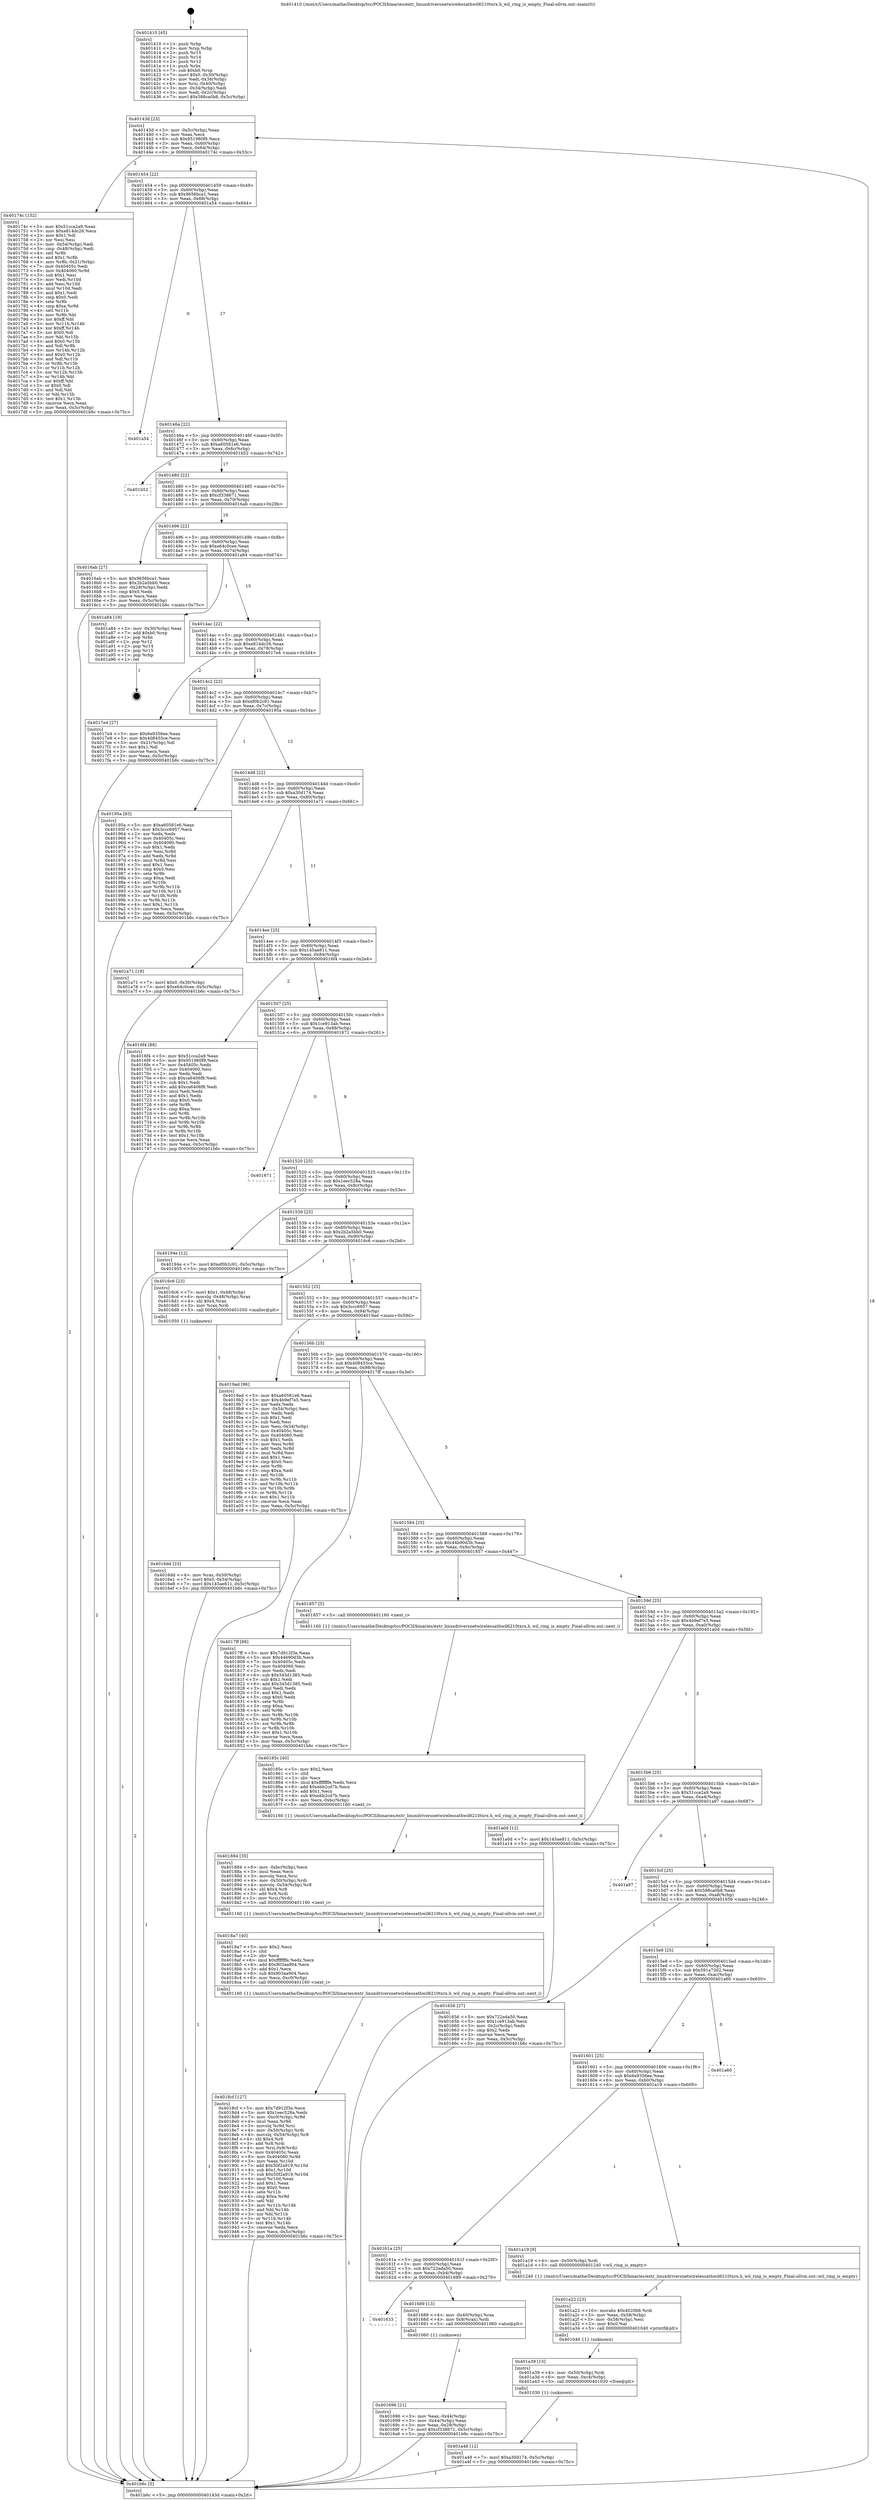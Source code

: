 digraph "0x401410" {
  label = "0x401410 (/mnt/c/Users/mathe/Desktop/tcc/POCII/binaries/extr_linuxdriversnetwirelessathwil6210txrx.h_wil_ring_is_empty_Final-ollvm.out::main(0))"
  labelloc = "t"
  node[shape=record]

  Entry [label="",width=0.3,height=0.3,shape=circle,fillcolor=black,style=filled]
  "0x40143d" [label="{
     0x40143d [23]\l
     | [instrs]\l
     &nbsp;&nbsp;0x40143d \<+3\>: mov -0x5c(%rbp),%eax\l
     &nbsp;&nbsp;0x401440 \<+2\>: mov %eax,%ecx\l
     &nbsp;&nbsp;0x401442 \<+6\>: sub $0x951980f9,%ecx\l
     &nbsp;&nbsp;0x401448 \<+3\>: mov %eax,-0x60(%rbp)\l
     &nbsp;&nbsp;0x40144b \<+3\>: mov %ecx,-0x64(%rbp)\l
     &nbsp;&nbsp;0x40144e \<+6\>: je 000000000040174c \<main+0x33c\>\l
  }"]
  "0x40174c" [label="{
     0x40174c [152]\l
     | [instrs]\l
     &nbsp;&nbsp;0x40174c \<+5\>: mov $0x51cca2a9,%eax\l
     &nbsp;&nbsp;0x401751 \<+5\>: mov $0xe814dc26,%ecx\l
     &nbsp;&nbsp;0x401756 \<+2\>: mov $0x1,%dl\l
     &nbsp;&nbsp;0x401758 \<+2\>: xor %esi,%esi\l
     &nbsp;&nbsp;0x40175a \<+3\>: mov -0x54(%rbp),%edi\l
     &nbsp;&nbsp;0x40175d \<+3\>: cmp -0x48(%rbp),%edi\l
     &nbsp;&nbsp;0x401760 \<+4\>: setl %r8b\l
     &nbsp;&nbsp;0x401764 \<+4\>: and $0x1,%r8b\l
     &nbsp;&nbsp;0x401768 \<+4\>: mov %r8b,-0x21(%rbp)\l
     &nbsp;&nbsp;0x40176c \<+7\>: mov 0x40405c,%edi\l
     &nbsp;&nbsp;0x401773 \<+8\>: mov 0x404060,%r9d\l
     &nbsp;&nbsp;0x40177b \<+3\>: sub $0x1,%esi\l
     &nbsp;&nbsp;0x40177e \<+3\>: mov %edi,%r10d\l
     &nbsp;&nbsp;0x401781 \<+3\>: add %esi,%r10d\l
     &nbsp;&nbsp;0x401784 \<+4\>: imul %r10d,%edi\l
     &nbsp;&nbsp;0x401788 \<+3\>: and $0x1,%edi\l
     &nbsp;&nbsp;0x40178b \<+3\>: cmp $0x0,%edi\l
     &nbsp;&nbsp;0x40178e \<+4\>: sete %r8b\l
     &nbsp;&nbsp;0x401792 \<+4\>: cmp $0xa,%r9d\l
     &nbsp;&nbsp;0x401796 \<+4\>: setl %r11b\l
     &nbsp;&nbsp;0x40179a \<+3\>: mov %r8b,%bl\l
     &nbsp;&nbsp;0x40179d \<+3\>: xor $0xff,%bl\l
     &nbsp;&nbsp;0x4017a0 \<+3\>: mov %r11b,%r14b\l
     &nbsp;&nbsp;0x4017a3 \<+4\>: xor $0xff,%r14b\l
     &nbsp;&nbsp;0x4017a7 \<+3\>: xor $0x0,%dl\l
     &nbsp;&nbsp;0x4017aa \<+3\>: mov %bl,%r15b\l
     &nbsp;&nbsp;0x4017ad \<+4\>: and $0x0,%r15b\l
     &nbsp;&nbsp;0x4017b1 \<+3\>: and %dl,%r8b\l
     &nbsp;&nbsp;0x4017b4 \<+3\>: mov %r14b,%r12b\l
     &nbsp;&nbsp;0x4017b7 \<+4\>: and $0x0,%r12b\l
     &nbsp;&nbsp;0x4017bb \<+3\>: and %dl,%r11b\l
     &nbsp;&nbsp;0x4017be \<+3\>: or %r8b,%r15b\l
     &nbsp;&nbsp;0x4017c1 \<+3\>: or %r11b,%r12b\l
     &nbsp;&nbsp;0x4017c4 \<+3\>: xor %r12b,%r15b\l
     &nbsp;&nbsp;0x4017c7 \<+3\>: or %r14b,%bl\l
     &nbsp;&nbsp;0x4017ca \<+3\>: xor $0xff,%bl\l
     &nbsp;&nbsp;0x4017cd \<+3\>: or $0x0,%dl\l
     &nbsp;&nbsp;0x4017d0 \<+2\>: and %dl,%bl\l
     &nbsp;&nbsp;0x4017d2 \<+3\>: or %bl,%r15b\l
     &nbsp;&nbsp;0x4017d5 \<+4\>: test $0x1,%r15b\l
     &nbsp;&nbsp;0x4017d9 \<+3\>: cmovne %ecx,%eax\l
     &nbsp;&nbsp;0x4017dc \<+3\>: mov %eax,-0x5c(%rbp)\l
     &nbsp;&nbsp;0x4017df \<+5\>: jmp 0000000000401b6c \<main+0x75c\>\l
  }"]
  "0x401454" [label="{
     0x401454 [22]\l
     | [instrs]\l
     &nbsp;&nbsp;0x401454 \<+5\>: jmp 0000000000401459 \<main+0x49\>\l
     &nbsp;&nbsp;0x401459 \<+3\>: mov -0x60(%rbp),%eax\l
     &nbsp;&nbsp;0x40145c \<+5\>: sub $0x9656bca1,%eax\l
     &nbsp;&nbsp;0x401461 \<+3\>: mov %eax,-0x68(%rbp)\l
     &nbsp;&nbsp;0x401464 \<+6\>: je 0000000000401a54 \<main+0x644\>\l
  }"]
  Exit [label="",width=0.3,height=0.3,shape=circle,fillcolor=black,style=filled,peripheries=2]
  "0x401a54" [label="{
     0x401a54\l
  }", style=dashed]
  "0x40146a" [label="{
     0x40146a [22]\l
     | [instrs]\l
     &nbsp;&nbsp;0x40146a \<+5\>: jmp 000000000040146f \<main+0x5f\>\l
     &nbsp;&nbsp;0x40146f \<+3\>: mov -0x60(%rbp),%eax\l
     &nbsp;&nbsp;0x401472 \<+5\>: sub $0xa60581e6,%eax\l
     &nbsp;&nbsp;0x401477 \<+3\>: mov %eax,-0x6c(%rbp)\l
     &nbsp;&nbsp;0x40147a \<+6\>: je 0000000000401b52 \<main+0x742\>\l
  }"]
  "0x401a48" [label="{
     0x401a48 [12]\l
     | [instrs]\l
     &nbsp;&nbsp;0x401a48 \<+7\>: movl $0xa30d174,-0x5c(%rbp)\l
     &nbsp;&nbsp;0x401a4f \<+5\>: jmp 0000000000401b6c \<main+0x75c\>\l
  }"]
  "0x401b52" [label="{
     0x401b52\l
  }", style=dashed]
  "0x401480" [label="{
     0x401480 [22]\l
     | [instrs]\l
     &nbsp;&nbsp;0x401480 \<+5\>: jmp 0000000000401485 \<main+0x75\>\l
     &nbsp;&nbsp;0x401485 \<+3\>: mov -0x60(%rbp),%eax\l
     &nbsp;&nbsp;0x401488 \<+5\>: sub $0xcf338671,%eax\l
     &nbsp;&nbsp;0x40148d \<+3\>: mov %eax,-0x70(%rbp)\l
     &nbsp;&nbsp;0x401490 \<+6\>: je 00000000004016ab \<main+0x29b\>\l
  }"]
  "0x401a39" [label="{
     0x401a39 [15]\l
     | [instrs]\l
     &nbsp;&nbsp;0x401a39 \<+4\>: mov -0x50(%rbp),%rdi\l
     &nbsp;&nbsp;0x401a3d \<+6\>: mov %eax,-0xc4(%rbp)\l
     &nbsp;&nbsp;0x401a43 \<+5\>: call 0000000000401030 \<free@plt\>\l
     | [calls]\l
     &nbsp;&nbsp;0x401030 \{1\} (unknown)\l
  }"]
  "0x4016ab" [label="{
     0x4016ab [27]\l
     | [instrs]\l
     &nbsp;&nbsp;0x4016ab \<+5\>: mov $0x9656bca1,%eax\l
     &nbsp;&nbsp;0x4016b0 \<+5\>: mov $0x2b2a5bb0,%ecx\l
     &nbsp;&nbsp;0x4016b5 \<+3\>: mov -0x28(%rbp),%edx\l
     &nbsp;&nbsp;0x4016b8 \<+3\>: cmp $0x0,%edx\l
     &nbsp;&nbsp;0x4016bb \<+3\>: cmove %ecx,%eax\l
     &nbsp;&nbsp;0x4016be \<+3\>: mov %eax,-0x5c(%rbp)\l
     &nbsp;&nbsp;0x4016c1 \<+5\>: jmp 0000000000401b6c \<main+0x75c\>\l
  }"]
  "0x401496" [label="{
     0x401496 [22]\l
     | [instrs]\l
     &nbsp;&nbsp;0x401496 \<+5\>: jmp 000000000040149b \<main+0x8b\>\l
     &nbsp;&nbsp;0x40149b \<+3\>: mov -0x60(%rbp),%eax\l
     &nbsp;&nbsp;0x40149e \<+5\>: sub $0xe64c0cee,%eax\l
     &nbsp;&nbsp;0x4014a3 \<+3\>: mov %eax,-0x74(%rbp)\l
     &nbsp;&nbsp;0x4014a6 \<+6\>: je 0000000000401a84 \<main+0x674\>\l
  }"]
  "0x401a22" [label="{
     0x401a22 [23]\l
     | [instrs]\l
     &nbsp;&nbsp;0x401a22 \<+10\>: movabs $0x4020b6,%rdi\l
     &nbsp;&nbsp;0x401a2c \<+3\>: mov %eax,-0x58(%rbp)\l
     &nbsp;&nbsp;0x401a2f \<+3\>: mov -0x58(%rbp),%esi\l
     &nbsp;&nbsp;0x401a32 \<+2\>: mov $0x0,%al\l
     &nbsp;&nbsp;0x401a34 \<+5\>: call 0000000000401040 \<printf@plt\>\l
     | [calls]\l
     &nbsp;&nbsp;0x401040 \{1\} (unknown)\l
  }"]
  "0x401a84" [label="{
     0x401a84 [19]\l
     | [instrs]\l
     &nbsp;&nbsp;0x401a84 \<+3\>: mov -0x30(%rbp),%eax\l
     &nbsp;&nbsp;0x401a87 \<+7\>: add $0xb0,%rsp\l
     &nbsp;&nbsp;0x401a8e \<+1\>: pop %rbx\l
     &nbsp;&nbsp;0x401a8f \<+2\>: pop %r12\l
     &nbsp;&nbsp;0x401a91 \<+2\>: pop %r14\l
     &nbsp;&nbsp;0x401a93 \<+2\>: pop %r15\l
     &nbsp;&nbsp;0x401a95 \<+1\>: pop %rbp\l
     &nbsp;&nbsp;0x401a96 \<+1\>: ret\l
  }"]
  "0x4014ac" [label="{
     0x4014ac [22]\l
     | [instrs]\l
     &nbsp;&nbsp;0x4014ac \<+5\>: jmp 00000000004014b1 \<main+0xa1\>\l
     &nbsp;&nbsp;0x4014b1 \<+3\>: mov -0x60(%rbp),%eax\l
     &nbsp;&nbsp;0x4014b4 \<+5\>: sub $0xe814dc26,%eax\l
     &nbsp;&nbsp;0x4014b9 \<+3\>: mov %eax,-0x78(%rbp)\l
     &nbsp;&nbsp;0x4014bc \<+6\>: je 00000000004017e4 \<main+0x3d4\>\l
  }"]
  "0x4018cf" [label="{
     0x4018cf [127]\l
     | [instrs]\l
     &nbsp;&nbsp;0x4018cf \<+5\>: mov $0x7d912f3e,%ecx\l
     &nbsp;&nbsp;0x4018d4 \<+5\>: mov $0x1eec528a,%edx\l
     &nbsp;&nbsp;0x4018d9 \<+7\>: mov -0xc0(%rbp),%r9d\l
     &nbsp;&nbsp;0x4018e0 \<+4\>: imul %eax,%r9d\l
     &nbsp;&nbsp;0x4018e4 \<+3\>: movslq %r9d,%rsi\l
     &nbsp;&nbsp;0x4018e7 \<+4\>: mov -0x50(%rbp),%rdi\l
     &nbsp;&nbsp;0x4018eb \<+4\>: movslq -0x54(%rbp),%r8\l
     &nbsp;&nbsp;0x4018ef \<+4\>: shl $0x4,%r8\l
     &nbsp;&nbsp;0x4018f3 \<+3\>: add %r8,%rdi\l
     &nbsp;&nbsp;0x4018f6 \<+4\>: mov %rsi,0x8(%rdi)\l
     &nbsp;&nbsp;0x4018fa \<+7\>: mov 0x40405c,%eax\l
     &nbsp;&nbsp;0x401901 \<+8\>: mov 0x404060,%r9d\l
     &nbsp;&nbsp;0x401909 \<+3\>: mov %eax,%r10d\l
     &nbsp;&nbsp;0x40190c \<+7\>: add $0x50f2a919,%r10d\l
     &nbsp;&nbsp;0x401913 \<+4\>: sub $0x1,%r10d\l
     &nbsp;&nbsp;0x401917 \<+7\>: sub $0x50f2a919,%r10d\l
     &nbsp;&nbsp;0x40191e \<+4\>: imul %r10d,%eax\l
     &nbsp;&nbsp;0x401922 \<+3\>: and $0x1,%eax\l
     &nbsp;&nbsp;0x401925 \<+3\>: cmp $0x0,%eax\l
     &nbsp;&nbsp;0x401928 \<+4\>: sete %r11b\l
     &nbsp;&nbsp;0x40192c \<+4\>: cmp $0xa,%r9d\l
     &nbsp;&nbsp;0x401930 \<+3\>: setl %bl\l
     &nbsp;&nbsp;0x401933 \<+3\>: mov %r11b,%r14b\l
     &nbsp;&nbsp;0x401936 \<+3\>: and %bl,%r14b\l
     &nbsp;&nbsp;0x401939 \<+3\>: xor %bl,%r11b\l
     &nbsp;&nbsp;0x40193c \<+3\>: or %r11b,%r14b\l
     &nbsp;&nbsp;0x40193f \<+4\>: test $0x1,%r14b\l
     &nbsp;&nbsp;0x401943 \<+3\>: cmovne %edx,%ecx\l
     &nbsp;&nbsp;0x401946 \<+3\>: mov %ecx,-0x5c(%rbp)\l
     &nbsp;&nbsp;0x401949 \<+5\>: jmp 0000000000401b6c \<main+0x75c\>\l
  }"]
  "0x4017e4" [label="{
     0x4017e4 [27]\l
     | [instrs]\l
     &nbsp;&nbsp;0x4017e4 \<+5\>: mov $0x6e9356ee,%eax\l
     &nbsp;&nbsp;0x4017e9 \<+5\>: mov $0x408455ce,%ecx\l
     &nbsp;&nbsp;0x4017ee \<+3\>: mov -0x21(%rbp),%dl\l
     &nbsp;&nbsp;0x4017f1 \<+3\>: test $0x1,%dl\l
     &nbsp;&nbsp;0x4017f4 \<+3\>: cmovne %ecx,%eax\l
     &nbsp;&nbsp;0x4017f7 \<+3\>: mov %eax,-0x5c(%rbp)\l
     &nbsp;&nbsp;0x4017fa \<+5\>: jmp 0000000000401b6c \<main+0x75c\>\l
  }"]
  "0x4014c2" [label="{
     0x4014c2 [22]\l
     | [instrs]\l
     &nbsp;&nbsp;0x4014c2 \<+5\>: jmp 00000000004014c7 \<main+0xb7\>\l
     &nbsp;&nbsp;0x4014c7 \<+3\>: mov -0x60(%rbp),%eax\l
     &nbsp;&nbsp;0x4014ca \<+5\>: sub $0xef0b2c91,%eax\l
     &nbsp;&nbsp;0x4014cf \<+3\>: mov %eax,-0x7c(%rbp)\l
     &nbsp;&nbsp;0x4014d2 \<+6\>: je 000000000040195a \<main+0x54a\>\l
  }"]
  "0x4018a7" [label="{
     0x4018a7 [40]\l
     | [instrs]\l
     &nbsp;&nbsp;0x4018a7 \<+5\>: mov $0x2,%ecx\l
     &nbsp;&nbsp;0x4018ac \<+1\>: cltd\l
     &nbsp;&nbsp;0x4018ad \<+2\>: idiv %ecx\l
     &nbsp;&nbsp;0x4018af \<+6\>: imul $0xfffffffe,%edx,%ecx\l
     &nbsp;&nbsp;0x4018b5 \<+6\>: add $0x903aa904,%ecx\l
     &nbsp;&nbsp;0x4018bb \<+3\>: add $0x1,%ecx\l
     &nbsp;&nbsp;0x4018be \<+6\>: sub $0x903aa904,%ecx\l
     &nbsp;&nbsp;0x4018c4 \<+6\>: mov %ecx,-0xc0(%rbp)\l
     &nbsp;&nbsp;0x4018ca \<+5\>: call 0000000000401160 \<next_i\>\l
     | [calls]\l
     &nbsp;&nbsp;0x401160 \{1\} (/mnt/c/Users/mathe/Desktop/tcc/POCII/binaries/extr_linuxdriversnetwirelessathwil6210txrx.h_wil_ring_is_empty_Final-ollvm.out::next_i)\l
  }"]
  "0x40195a" [label="{
     0x40195a [83]\l
     | [instrs]\l
     &nbsp;&nbsp;0x40195a \<+5\>: mov $0xa60581e6,%eax\l
     &nbsp;&nbsp;0x40195f \<+5\>: mov $0x3ccc6957,%ecx\l
     &nbsp;&nbsp;0x401964 \<+2\>: xor %edx,%edx\l
     &nbsp;&nbsp;0x401966 \<+7\>: mov 0x40405c,%esi\l
     &nbsp;&nbsp;0x40196d \<+7\>: mov 0x404060,%edi\l
     &nbsp;&nbsp;0x401974 \<+3\>: sub $0x1,%edx\l
     &nbsp;&nbsp;0x401977 \<+3\>: mov %esi,%r8d\l
     &nbsp;&nbsp;0x40197a \<+3\>: add %edx,%r8d\l
     &nbsp;&nbsp;0x40197d \<+4\>: imul %r8d,%esi\l
     &nbsp;&nbsp;0x401981 \<+3\>: and $0x1,%esi\l
     &nbsp;&nbsp;0x401984 \<+3\>: cmp $0x0,%esi\l
     &nbsp;&nbsp;0x401987 \<+4\>: sete %r9b\l
     &nbsp;&nbsp;0x40198b \<+3\>: cmp $0xa,%edi\l
     &nbsp;&nbsp;0x40198e \<+4\>: setl %r10b\l
     &nbsp;&nbsp;0x401992 \<+3\>: mov %r9b,%r11b\l
     &nbsp;&nbsp;0x401995 \<+3\>: and %r10b,%r11b\l
     &nbsp;&nbsp;0x401998 \<+3\>: xor %r10b,%r9b\l
     &nbsp;&nbsp;0x40199b \<+3\>: or %r9b,%r11b\l
     &nbsp;&nbsp;0x40199e \<+4\>: test $0x1,%r11b\l
     &nbsp;&nbsp;0x4019a2 \<+3\>: cmovne %ecx,%eax\l
     &nbsp;&nbsp;0x4019a5 \<+3\>: mov %eax,-0x5c(%rbp)\l
     &nbsp;&nbsp;0x4019a8 \<+5\>: jmp 0000000000401b6c \<main+0x75c\>\l
  }"]
  "0x4014d8" [label="{
     0x4014d8 [22]\l
     | [instrs]\l
     &nbsp;&nbsp;0x4014d8 \<+5\>: jmp 00000000004014dd \<main+0xcd\>\l
     &nbsp;&nbsp;0x4014dd \<+3\>: mov -0x60(%rbp),%eax\l
     &nbsp;&nbsp;0x4014e0 \<+5\>: sub $0xa30d174,%eax\l
     &nbsp;&nbsp;0x4014e5 \<+3\>: mov %eax,-0x80(%rbp)\l
     &nbsp;&nbsp;0x4014e8 \<+6\>: je 0000000000401a71 \<main+0x661\>\l
  }"]
  "0x401884" [label="{
     0x401884 [35]\l
     | [instrs]\l
     &nbsp;&nbsp;0x401884 \<+6\>: mov -0xbc(%rbp),%ecx\l
     &nbsp;&nbsp;0x40188a \<+3\>: imul %eax,%ecx\l
     &nbsp;&nbsp;0x40188d \<+3\>: movslq %ecx,%rsi\l
     &nbsp;&nbsp;0x401890 \<+4\>: mov -0x50(%rbp),%rdi\l
     &nbsp;&nbsp;0x401894 \<+4\>: movslq -0x54(%rbp),%r8\l
     &nbsp;&nbsp;0x401898 \<+4\>: shl $0x4,%r8\l
     &nbsp;&nbsp;0x40189c \<+3\>: add %r8,%rdi\l
     &nbsp;&nbsp;0x40189f \<+3\>: mov %rsi,(%rdi)\l
     &nbsp;&nbsp;0x4018a2 \<+5\>: call 0000000000401160 \<next_i\>\l
     | [calls]\l
     &nbsp;&nbsp;0x401160 \{1\} (/mnt/c/Users/mathe/Desktop/tcc/POCII/binaries/extr_linuxdriversnetwirelessathwil6210txrx.h_wil_ring_is_empty_Final-ollvm.out::next_i)\l
  }"]
  "0x401a71" [label="{
     0x401a71 [19]\l
     | [instrs]\l
     &nbsp;&nbsp;0x401a71 \<+7\>: movl $0x0,-0x30(%rbp)\l
     &nbsp;&nbsp;0x401a78 \<+7\>: movl $0xe64c0cee,-0x5c(%rbp)\l
     &nbsp;&nbsp;0x401a7f \<+5\>: jmp 0000000000401b6c \<main+0x75c\>\l
  }"]
  "0x4014ee" [label="{
     0x4014ee [25]\l
     | [instrs]\l
     &nbsp;&nbsp;0x4014ee \<+5\>: jmp 00000000004014f3 \<main+0xe3\>\l
     &nbsp;&nbsp;0x4014f3 \<+3\>: mov -0x60(%rbp),%eax\l
     &nbsp;&nbsp;0x4014f6 \<+5\>: sub $0x145ae811,%eax\l
     &nbsp;&nbsp;0x4014fb \<+6\>: mov %eax,-0x84(%rbp)\l
     &nbsp;&nbsp;0x401501 \<+6\>: je 00000000004016f4 \<main+0x2e4\>\l
  }"]
  "0x40185c" [label="{
     0x40185c [40]\l
     | [instrs]\l
     &nbsp;&nbsp;0x40185c \<+5\>: mov $0x2,%ecx\l
     &nbsp;&nbsp;0x401861 \<+1\>: cltd\l
     &nbsp;&nbsp;0x401862 \<+2\>: idiv %ecx\l
     &nbsp;&nbsp;0x401864 \<+6\>: imul $0xfffffffe,%edx,%ecx\l
     &nbsp;&nbsp;0x40186a \<+6\>: add $0xebb2cd7b,%ecx\l
     &nbsp;&nbsp;0x401870 \<+3\>: add $0x1,%ecx\l
     &nbsp;&nbsp;0x401873 \<+6\>: sub $0xebb2cd7b,%ecx\l
     &nbsp;&nbsp;0x401879 \<+6\>: mov %ecx,-0xbc(%rbp)\l
     &nbsp;&nbsp;0x40187f \<+5\>: call 0000000000401160 \<next_i\>\l
     | [calls]\l
     &nbsp;&nbsp;0x401160 \{1\} (/mnt/c/Users/mathe/Desktop/tcc/POCII/binaries/extr_linuxdriversnetwirelessathwil6210txrx.h_wil_ring_is_empty_Final-ollvm.out::next_i)\l
  }"]
  "0x4016f4" [label="{
     0x4016f4 [88]\l
     | [instrs]\l
     &nbsp;&nbsp;0x4016f4 \<+5\>: mov $0x51cca2a9,%eax\l
     &nbsp;&nbsp;0x4016f9 \<+5\>: mov $0x951980f9,%ecx\l
     &nbsp;&nbsp;0x4016fe \<+7\>: mov 0x40405c,%edx\l
     &nbsp;&nbsp;0x401705 \<+7\>: mov 0x404060,%esi\l
     &nbsp;&nbsp;0x40170c \<+2\>: mov %edx,%edi\l
     &nbsp;&nbsp;0x40170e \<+6\>: sub $0xca6406f8,%edi\l
     &nbsp;&nbsp;0x401714 \<+3\>: sub $0x1,%edi\l
     &nbsp;&nbsp;0x401717 \<+6\>: add $0xca6406f8,%edi\l
     &nbsp;&nbsp;0x40171d \<+3\>: imul %edi,%edx\l
     &nbsp;&nbsp;0x401720 \<+3\>: and $0x1,%edx\l
     &nbsp;&nbsp;0x401723 \<+3\>: cmp $0x0,%edx\l
     &nbsp;&nbsp;0x401726 \<+4\>: sete %r8b\l
     &nbsp;&nbsp;0x40172a \<+3\>: cmp $0xa,%esi\l
     &nbsp;&nbsp;0x40172d \<+4\>: setl %r9b\l
     &nbsp;&nbsp;0x401731 \<+3\>: mov %r8b,%r10b\l
     &nbsp;&nbsp;0x401734 \<+3\>: and %r9b,%r10b\l
     &nbsp;&nbsp;0x401737 \<+3\>: xor %r9b,%r8b\l
     &nbsp;&nbsp;0x40173a \<+3\>: or %r8b,%r10b\l
     &nbsp;&nbsp;0x40173d \<+4\>: test $0x1,%r10b\l
     &nbsp;&nbsp;0x401741 \<+3\>: cmovne %ecx,%eax\l
     &nbsp;&nbsp;0x401744 \<+3\>: mov %eax,-0x5c(%rbp)\l
     &nbsp;&nbsp;0x401747 \<+5\>: jmp 0000000000401b6c \<main+0x75c\>\l
  }"]
  "0x401507" [label="{
     0x401507 [25]\l
     | [instrs]\l
     &nbsp;&nbsp;0x401507 \<+5\>: jmp 000000000040150c \<main+0xfc\>\l
     &nbsp;&nbsp;0x40150c \<+3\>: mov -0x60(%rbp),%eax\l
     &nbsp;&nbsp;0x40150f \<+5\>: sub $0x1ce913ab,%eax\l
     &nbsp;&nbsp;0x401514 \<+6\>: mov %eax,-0x88(%rbp)\l
     &nbsp;&nbsp;0x40151a \<+6\>: je 0000000000401671 \<main+0x261\>\l
  }"]
  "0x4016dd" [label="{
     0x4016dd [23]\l
     | [instrs]\l
     &nbsp;&nbsp;0x4016dd \<+4\>: mov %rax,-0x50(%rbp)\l
     &nbsp;&nbsp;0x4016e1 \<+7\>: movl $0x0,-0x54(%rbp)\l
     &nbsp;&nbsp;0x4016e8 \<+7\>: movl $0x145ae811,-0x5c(%rbp)\l
     &nbsp;&nbsp;0x4016ef \<+5\>: jmp 0000000000401b6c \<main+0x75c\>\l
  }"]
  "0x401671" [label="{
     0x401671\l
  }", style=dashed]
  "0x401520" [label="{
     0x401520 [25]\l
     | [instrs]\l
     &nbsp;&nbsp;0x401520 \<+5\>: jmp 0000000000401525 \<main+0x115\>\l
     &nbsp;&nbsp;0x401525 \<+3\>: mov -0x60(%rbp),%eax\l
     &nbsp;&nbsp;0x401528 \<+5\>: sub $0x1eec528a,%eax\l
     &nbsp;&nbsp;0x40152d \<+6\>: mov %eax,-0x8c(%rbp)\l
     &nbsp;&nbsp;0x401533 \<+6\>: je 000000000040194e \<main+0x53e\>\l
  }"]
  "0x401696" [label="{
     0x401696 [21]\l
     | [instrs]\l
     &nbsp;&nbsp;0x401696 \<+3\>: mov %eax,-0x44(%rbp)\l
     &nbsp;&nbsp;0x401699 \<+3\>: mov -0x44(%rbp),%eax\l
     &nbsp;&nbsp;0x40169c \<+3\>: mov %eax,-0x28(%rbp)\l
     &nbsp;&nbsp;0x40169f \<+7\>: movl $0xcf338671,-0x5c(%rbp)\l
     &nbsp;&nbsp;0x4016a6 \<+5\>: jmp 0000000000401b6c \<main+0x75c\>\l
  }"]
  "0x40194e" [label="{
     0x40194e [12]\l
     | [instrs]\l
     &nbsp;&nbsp;0x40194e \<+7\>: movl $0xef0b2c91,-0x5c(%rbp)\l
     &nbsp;&nbsp;0x401955 \<+5\>: jmp 0000000000401b6c \<main+0x75c\>\l
  }"]
  "0x401539" [label="{
     0x401539 [25]\l
     | [instrs]\l
     &nbsp;&nbsp;0x401539 \<+5\>: jmp 000000000040153e \<main+0x12e\>\l
     &nbsp;&nbsp;0x40153e \<+3\>: mov -0x60(%rbp),%eax\l
     &nbsp;&nbsp;0x401541 \<+5\>: sub $0x2b2a5bb0,%eax\l
     &nbsp;&nbsp;0x401546 \<+6\>: mov %eax,-0x90(%rbp)\l
     &nbsp;&nbsp;0x40154c \<+6\>: je 00000000004016c6 \<main+0x2b6\>\l
  }"]
  "0x401633" [label="{
     0x401633\l
  }", style=dashed]
  "0x4016c6" [label="{
     0x4016c6 [23]\l
     | [instrs]\l
     &nbsp;&nbsp;0x4016c6 \<+7\>: movl $0x1,-0x48(%rbp)\l
     &nbsp;&nbsp;0x4016cd \<+4\>: movslq -0x48(%rbp),%rax\l
     &nbsp;&nbsp;0x4016d1 \<+4\>: shl $0x4,%rax\l
     &nbsp;&nbsp;0x4016d5 \<+3\>: mov %rax,%rdi\l
     &nbsp;&nbsp;0x4016d8 \<+5\>: call 0000000000401050 \<malloc@plt\>\l
     | [calls]\l
     &nbsp;&nbsp;0x401050 \{1\} (unknown)\l
  }"]
  "0x401552" [label="{
     0x401552 [25]\l
     | [instrs]\l
     &nbsp;&nbsp;0x401552 \<+5\>: jmp 0000000000401557 \<main+0x147\>\l
     &nbsp;&nbsp;0x401557 \<+3\>: mov -0x60(%rbp),%eax\l
     &nbsp;&nbsp;0x40155a \<+5\>: sub $0x3ccc6957,%eax\l
     &nbsp;&nbsp;0x40155f \<+6\>: mov %eax,-0x94(%rbp)\l
     &nbsp;&nbsp;0x401565 \<+6\>: je 00000000004019ad \<main+0x59d\>\l
  }"]
  "0x401689" [label="{
     0x401689 [13]\l
     | [instrs]\l
     &nbsp;&nbsp;0x401689 \<+4\>: mov -0x40(%rbp),%rax\l
     &nbsp;&nbsp;0x40168d \<+4\>: mov 0x8(%rax),%rdi\l
     &nbsp;&nbsp;0x401691 \<+5\>: call 0000000000401060 \<atoi@plt\>\l
     | [calls]\l
     &nbsp;&nbsp;0x401060 \{1\} (unknown)\l
  }"]
  "0x4019ad" [label="{
     0x4019ad [96]\l
     | [instrs]\l
     &nbsp;&nbsp;0x4019ad \<+5\>: mov $0xa60581e6,%eax\l
     &nbsp;&nbsp;0x4019b2 \<+5\>: mov $0x4b9ef7e5,%ecx\l
     &nbsp;&nbsp;0x4019b7 \<+2\>: xor %edx,%edx\l
     &nbsp;&nbsp;0x4019b9 \<+3\>: mov -0x54(%rbp),%esi\l
     &nbsp;&nbsp;0x4019bc \<+2\>: mov %edx,%edi\l
     &nbsp;&nbsp;0x4019be \<+3\>: sub $0x1,%edi\l
     &nbsp;&nbsp;0x4019c1 \<+2\>: sub %edi,%esi\l
     &nbsp;&nbsp;0x4019c3 \<+3\>: mov %esi,-0x54(%rbp)\l
     &nbsp;&nbsp;0x4019c6 \<+7\>: mov 0x40405c,%esi\l
     &nbsp;&nbsp;0x4019cd \<+7\>: mov 0x404060,%edi\l
     &nbsp;&nbsp;0x4019d4 \<+3\>: sub $0x1,%edx\l
     &nbsp;&nbsp;0x4019d7 \<+3\>: mov %esi,%r8d\l
     &nbsp;&nbsp;0x4019da \<+3\>: add %edx,%r8d\l
     &nbsp;&nbsp;0x4019dd \<+4\>: imul %r8d,%esi\l
     &nbsp;&nbsp;0x4019e1 \<+3\>: and $0x1,%esi\l
     &nbsp;&nbsp;0x4019e4 \<+3\>: cmp $0x0,%esi\l
     &nbsp;&nbsp;0x4019e7 \<+4\>: sete %r9b\l
     &nbsp;&nbsp;0x4019eb \<+3\>: cmp $0xa,%edi\l
     &nbsp;&nbsp;0x4019ee \<+4\>: setl %r10b\l
     &nbsp;&nbsp;0x4019f2 \<+3\>: mov %r9b,%r11b\l
     &nbsp;&nbsp;0x4019f5 \<+3\>: and %r10b,%r11b\l
     &nbsp;&nbsp;0x4019f8 \<+3\>: xor %r10b,%r9b\l
     &nbsp;&nbsp;0x4019fb \<+3\>: or %r9b,%r11b\l
     &nbsp;&nbsp;0x4019fe \<+4\>: test $0x1,%r11b\l
     &nbsp;&nbsp;0x401a02 \<+3\>: cmovne %ecx,%eax\l
     &nbsp;&nbsp;0x401a05 \<+3\>: mov %eax,-0x5c(%rbp)\l
     &nbsp;&nbsp;0x401a08 \<+5\>: jmp 0000000000401b6c \<main+0x75c\>\l
  }"]
  "0x40156b" [label="{
     0x40156b [25]\l
     | [instrs]\l
     &nbsp;&nbsp;0x40156b \<+5\>: jmp 0000000000401570 \<main+0x160\>\l
     &nbsp;&nbsp;0x401570 \<+3\>: mov -0x60(%rbp),%eax\l
     &nbsp;&nbsp;0x401573 \<+5\>: sub $0x408455ce,%eax\l
     &nbsp;&nbsp;0x401578 \<+6\>: mov %eax,-0x98(%rbp)\l
     &nbsp;&nbsp;0x40157e \<+6\>: je 00000000004017ff \<main+0x3ef\>\l
  }"]
  "0x40161a" [label="{
     0x40161a [25]\l
     | [instrs]\l
     &nbsp;&nbsp;0x40161a \<+5\>: jmp 000000000040161f \<main+0x20f\>\l
     &nbsp;&nbsp;0x40161f \<+3\>: mov -0x60(%rbp),%eax\l
     &nbsp;&nbsp;0x401622 \<+5\>: sub $0x722eda50,%eax\l
     &nbsp;&nbsp;0x401627 \<+6\>: mov %eax,-0xb4(%rbp)\l
     &nbsp;&nbsp;0x40162d \<+6\>: je 0000000000401689 \<main+0x279\>\l
  }"]
  "0x4017ff" [label="{
     0x4017ff [88]\l
     | [instrs]\l
     &nbsp;&nbsp;0x4017ff \<+5\>: mov $0x7d912f3e,%eax\l
     &nbsp;&nbsp;0x401804 \<+5\>: mov $0x44b90d3b,%ecx\l
     &nbsp;&nbsp;0x401809 \<+7\>: mov 0x40405c,%edx\l
     &nbsp;&nbsp;0x401810 \<+7\>: mov 0x404060,%esi\l
     &nbsp;&nbsp;0x401817 \<+2\>: mov %edx,%edi\l
     &nbsp;&nbsp;0x401819 \<+6\>: sub $0x345d1385,%edi\l
     &nbsp;&nbsp;0x40181f \<+3\>: sub $0x1,%edi\l
     &nbsp;&nbsp;0x401822 \<+6\>: add $0x345d1385,%edi\l
     &nbsp;&nbsp;0x401828 \<+3\>: imul %edi,%edx\l
     &nbsp;&nbsp;0x40182b \<+3\>: and $0x1,%edx\l
     &nbsp;&nbsp;0x40182e \<+3\>: cmp $0x0,%edx\l
     &nbsp;&nbsp;0x401831 \<+4\>: sete %r8b\l
     &nbsp;&nbsp;0x401835 \<+3\>: cmp $0xa,%esi\l
     &nbsp;&nbsp;0x401838 \<+4\>: setl %r9b\l
     &nbsp;&nbsp;0x40183c \<+3\>: mov %r8b,%r10b\l
     &nbsp;&nbsp;0x40183f \<+3\>: and %r9b,%r10b\l
     &nbsp;&nbsp;0x401842 \<+3\>: xor %r9b,%r8b\l
     &nbsp;&nbsp;0x401845 \<+3\>: or %r8b,%r10b\l
     &nbsp;&nbsp;0x401848 \<+4\>: test $0x1,%r10b\l
     &nbsp;&nbsp;0x40184c \<+3\>: cmovne %ecx,%eax\l
     &nbsp;&nbsp;0x40184f \<+3\>: mov %eax,-0x5c(%rbp)\l
     &nbsp;&nbsp;0x401852 \<+5\>: jmp 0000000000401b6c \<main+0x75c\>\l
  }"]
  "0x401584" [label="{
     0x401584 [25]\l
     | [instrs]\l
     &nbsp;&nbsp;0x401584 \<+5\>: jmp 0000000000401589 \<main+0x179\>\l
     &nbsp;&nbsp;0x401589 \<+3\>: mov -0x60(%rbp),%eax\l
     &nbsp;&nbsp;0x40158c \<+5\>: sub $0x44b90d3b,%eax\l
     &nbsp;&nbsp;0x401591 \<+6\>: mov %eax,-0x9c(%rbp)\l
     &nbsp;&nbsp;0x401597 \<+6\>: je 0000000000401857 \<main+0x447\>\l
  }"]
  "0x401a19" [label="{
     0x401a19 [9]\l
     | [instrs]\l
     &nbsp;&nbsp;0x401a19 \<+4\>: mov -0x50(%rbp),%rdi\l
     &nbsp;&nbsp;0x401a1d \<+5\>: call 0000000000401240 \<wil_ring_is_empty\>\l
     | [calls]\l
     &nbsp;&nbsp;0x401240 \{1\} (/mnt/c/Users/mathe/Desktop/tcc/POCII/binaries/extr_linuxdriversnetwirelessathwil6210txrx.h_wil_ring_is_empty_Final-ollvm.out::wil_ring_is_empty)\l
  }"]
  "0x401857" [label="{
     0x401857 [5]\l
     | [instrs]\l
     &nbsp;&nbsp;0x401857 \<+5\>: call 0000000000401160 \<next_i\>\l
     | [calls]\l
     &nbsp;&nbsp;0x401160 \{1\} (/mnt/c/Users/mathe/Desktop/tcc/POCII/binaries/extr_linuxdriversnetwirelessathwil6210txrx.h_wil_ring_is_empty_Final-ollvm.out::next_i)\l
  }"]
  "0x40159d" [label="{
     0x40159d [25]\l
     | [instrs]\l
     &nbsp;&nbsp;0x40159d \<+5\>: jmp 00000000004015a2 \<main+0x192\>\l
     &nbsp;&nbsp;0x4015a2 \<+3\>: mov -0x60(%rbp),%eax\l
     &nbsp;&nbsp;0x4015a5 \<+5\>: sub $0x4b9ef7e5,%eax\l
     &nbsp;&nbsp;0x4015aa \<+6\>: mov %eax,-0xa0(%rbp)\l
     &nbsp;&nbsp;0x4015b0 \<+6\>: je 0000000000401a0d \<main+0x5fd\>\l
  }"]
  "0x401601" [label="{
     0x401601 [25]\l
     | [instrs]\l
     &nbsp;&nbsp;0x401601 \<+5\>: jmp 0000000000401606 \<main+0x1f6\>\l
     &nbsp;&nbsp;0x401606 \<+3\>: mov -0x60(%rbp),%eax\l
     &nbsp;&nbsp;0x401609 \<+5\>: sub $0x6e9356ee,%eax\l
     &nbsp;&nbsp;0x40160e \<+6\>: mov %eax,-0xb0(%rbp)\l
     &nbsp;&nbsp;0x401614 \<+6\>: je 0000000000401a19 \<main+0x609\>\l
  }"]
  "0x401a0d" [label="{
     0x401a0d [12]\l
     | [instrs]\l
     &nbsp;&nbsp;0x401a0d \<+7\>: movl $0x145ae811,-0x5c(%rbp)\l
     &nbsp;&nbsp;0x401a14 \<+5\>: jmp 0000000000401b6c \<main+0x75c\>\l
  }"]
  "0x4015b6" [label="{
     0x4015b6 [25]\l
     | [instrs]\l
     &nbsp;&nbsp;0x4015b6 \<+5\>: jmp 00000000004015bb \<main+0x1ab\>\l
     &nbsp;&nbsp;0x4015bb \<+3\>: mov -0x60(%rbp),%eax\l
     &nbsp;&nbsp;0x4015be \<+5\>: sub $0x51cca2a9,%eax\l
     &nbsp;&nbsp;0x4015c3 \<+6\>: mov %eax,-0xa4(%rbp)\l
     &nbsp;&nbsp;0x4015c9 \<+6\>: je 0000000000401a97 \<main+0x687\>\l
  }"]
  "0x401a60" [label="{
     0x401a60\l
  }", style=dashed]
  "0x401a97" [label="{
     0x401a97\l
  }", style=dashed]
  "0x4015cf" [label="{
     0x4015cf [25]\l
     | [instrs]\l
     &nbsp;&nbsp;0x4015cf \<+5\>: jmp 00000000004015d4 \<main+0x1c4\>\l
     &nbsp;&nbsp;0x4015d4 \<+3\>: mov -0x60(%rbp),%eax\l
     &nbsp;&nbsp;0x4015d7 \<+5\>: sub $0x588ca0b8,%eax\l
     &nbsp;&nbsp;0x4015dc \<+6\>: mov %eax,-0xa8(%rbp)\l
     &nbsp;&nbsp;0x4015e2 \<+6\>: je 0000000000401656 \<main+0x246\>\l
  }"]
  "0x401410" [label="{
     0x401410 [45]\l
     | [instrs]\l
     &nbsp;&nbsp;0x401410 \<+1\>: push %rbp\l
     &nbsp;&nbsp;0x401411 \<+3\>: mov %rsp,%rbp\l
     &nbsp;&nbsp;0x401414 \<+2\>: push %r15\l
     &nbsp;&nbsp;0x401416 \<+2\>: push %r14\l
     &nbsp;&nbsp;0x401418 \<+2\>: push %r12\l
     &nbsp;&nbsp;0x40141a \<+1\>: push %rbx\l
     &nbsp;&nbsp;0x40141b \<+7\>: sub $0xb0,%rsp\l
     &nbsp;&nbsp;0x401422 \<+7\>: movl $0x0,-0x30(%rbp)\l
     &nbsp;&nbsp;0x401429 \<+3\>: mov %edi,-0x34(%rbp)\l
     &nbsp;&nbsp;0x40142c \<+4\>: mov %rsi,-0x40(%rbp)\l
     &nbsp;&nbsp;0x401430 \<+3\>: mov -0x34(%rbp),%edi\l
     &nbsp;&nbsp;0x401433 \<+3\>: mov %edi,-0x2c(%rbp)\l
     &nbsp;&nbsp;0x401436 \<+7\>: movl $0x588ca0b8,-0x5c(%rbp)\l
  }"]
  "0x401656" [label="{
     0x401656 [27]\l
     | [instrs]\l
     &nbsp;&nbsp;0x401656 \<+5\>: mov $0x722eda50,%eax\l
     &nbsp;&nbsp;0x40165b \<+5\>: mov $0x1ce913ab,%ecx\l
     &nbsp;&nbsp;0x401660 \<+3\>: mov -0x2c(%rbp),%edx\l
     &nbsp;&nbsp;0x401663 \<+3\>: cmp $0x2,%edx\l
     &nbsp;&nbsp;0x401666 \<+3\>: cmovne %ecx,%eax\l
     &nbsp;&nbsp;0x401669 \<+3\>: mov %eax,-0x5c(%rbp)\l
     &nbsp;&nbsp;0x40166c \<+5\>: jmp 0000000000401b6c \<main+0x75c\>\l
  }"]
  "0x4015e8" [label="{
     0x4015e8 [25]\l
     | [instrs]\l
     &nbsp;&nbsp;0x4015e8 \<+5\>: jmp 00000000004015ed \<main+0x1dd\>\l
     &nbsp;&nbsp;0x4015ed \<+3\>: mov -0x60(%rbp),%eax\l
     &nbsp;&nbsp;0x4015f0 \<+5\>: sub $0x591a7302,%eax\l
     &nbsp;&nbsp;0x4015f5 \<+6\>: mov %eax,-0xac(%rbp)\l
     &nbsp;&nbsp;0x4015fb \<+6\>: je 0000000000401a60 \<main+0x650\>\l
  }"]
  "0x401b6c" [label="{
     0x401b6c [5]\l
     | [instrs]\l
     &nbsp;&nbsp;0x401b6c \<+5\>: jmp 000000000040143d \<main+0x2d\>\l
  }"]
  Entry -> "0x401410" [label=" 1"]
  "0x40143d" -> "0x40174c" [label=" 2"]
  "0x40143d" -> "0x401454" [label=" 17"]
  "0x401a84" -> Exit [label=" 1"]
  "0x401454" -> "0x401a54" [label=" 0"]
  "0x401454" -> "0x40146a" [label=" 17"]
  "0x401a71" -> "0x401b6c" [label=" 1"]
  "0x40146a" -> "0x401b52" [label=" 0"]
  "0x40146a" -> "0x401480" [label=" 17"]
  "0x401a48" -> "0x401b6c" [label=" 1"]
  "0x401480" -> "0x4016ab" [label=" 1"]
  "0x401480" -> "0x401496" [label=" 16"]
  "0x401a39" -> "0x401a48" [label=" 1"]
  "0x401496" -> "0x401a84" [label=" 1"]
  "0x401496" -> "0x4014ac" [label=" 15"]
  "0x401a22" -> "0x401a39" [label=" 1"]
  "0x4014ac" -> "0x4017e4" [label=" 2"]
  "0x4014ac" -> "0x4014c2" [label=" 13"]
  "0x401a19" -> "0x401a22" [label=" 1"]
  "0x4014c2" -> "0x40195a" [label=" 1"]
  "0x4014c2" -> "0x4014d8" [label=" 12"]
  "0x401a0d" -> "0x401b6c" [label=" 1"]
  "0x4014d8" -> "0x401a71" [label=" 1"]
  "0x4014d8" -> "0x4014ee" [label=" 11"]
  "0x4019ad" -> "0x401b6c" [label=" 1"]
  "0x4014ee" -> "0x4016f4" [label=" 2"]
  "0x4014ee" -> "0x401507" [label=" 9"]
  "0x40195a" -> "0x401b6c" [label=" 1"]
  "0x401507" -> "0x401671" [label=" 0"]
  "0x401507" -> "0x401520" [label=" 9"]
  "0x40194e" -> "0x401b6c" [label=" 1"]
  "0x401520" -> "0x40194e" [label=" 1"]
  "0x401520" -> "0x401539" [label=" 8"]
  "0x4018cf" -> "0x401b6c" [label=" 1"]
  "0x401539" -> "0x4016c6" [label=" 1"]
  "0x401539" -> "0x401552" [label=" 7"]
  "0x4018a7" -> "0x4018cf" [label=" 1"]
  "0x401552" -> "0x4019ad" [label=" 1"]
  "0x401552" -> "0x40156b" [label=" 6"]
  "0x401884" -> "0x4018a7" [label=" 1"]
  "0x40156b" -> "0x4017ff" [label=" 1"]
  "0x40156b" -> "0x401584" [label=" 5"]
  "0x401857" -> "0x40185c" [label=" 1"]
  "0x401584" -> "0x401857" [label=" 1"]
  "0x401584" -> "0x40159d" [label=" 4"]
  "0x4017ff" -> "0x401b6c" [label=" 1"]
  "0x40159d" -> "0x401a0d" [label=" 1"]
  "0x40159d" -> "0x4015b6" [label=" 3"]
  "0x40174c" -> "0x401b6c" [label=" 2"]
  "0x4015b6" -> "0x401a97" [label=" 0"]
  "0x4015b6" -> "0x4015cf" [label=" 3"]
  "0x4016f4" -> "0x401b6c" [label=" 2"]
  "0x4015cf" -> "0x401656" [label=" 1"]
  "0x4015cf" -> "0x4015e8" [label=" 2"]
  "0x401656" -> "0x401b6c" [label=" 1"]
  "0x401410" -> "0x40143d" [label=" 1"]
  "0x401b6c" -> "0x40143d" [label=" 18"]
  "0x4016dd" -> "0x401b6c" [label=" 1"]
  "0x4015e8" -> "0x401a60" [label=" 0"]
  "0x4015e8" -> "0x401601" [label=" 2"]
  "0x4017e4" -> "0x401b6c" [label=" 2"]
  "0x401601" -> "0x401a19" [label=" 1"]
  "0x401601" -> "0x40161a" [label=" 1"]
  "0x40185c" -> "0x401884" [label=" 1"]
  "0x40161a" -> "0x401689" [label=" 1"]
  "0x40161a" -> "0x401633" [label=" 0"]
  "0x401689" -> "0x401696" [label=" 1"]
  "0x401696" -> "0x401b6c" [label=" 1"]
  "0x4016ab" -> "0x401b6c" [label=" 1"]
  "0x4016c6" -> "0x4016dd" [label=" 1"]
}

